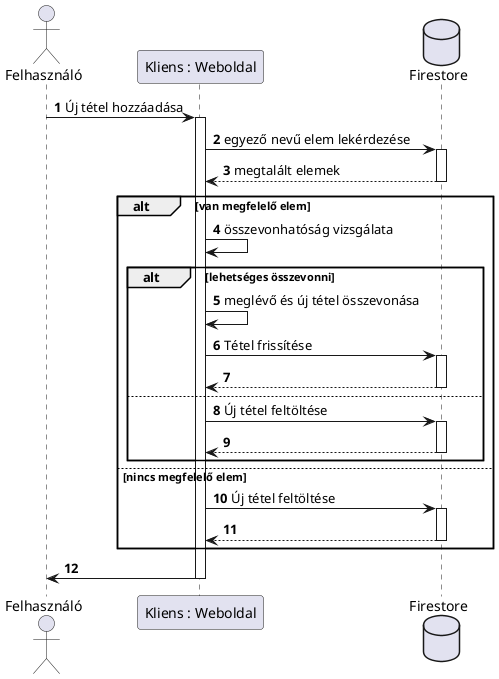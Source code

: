 @startuml clientShoppingListAdd
autonumber

actor "Felhasználó" as user

participant "Kliens : Weboldal" as client

database "Firestore" as db


user -> client : Új tétel hozzáadása
activate client

client -> db : egyező nevű elem lekérdezése
activate db

client <-- db : megtalált elemek
deactivate db

alt van megfelelő elem

    client -> client : összevonhatóság vizsgálata

    alt lehetséges összevonni

        client -> client : meglévő és új tétel összevonása

        client -> db : Tétel frissítése
        activate db

        client <-- db
        deactivate db

    else 

        client -> db : Új tétel feltöltése
        activate db

        client <-- db
        deactivate db

    end

else nincs megfelelő elem

    client -> db : Új tétel feltöltése
    activate db

    client <-- db
    deactivate db

end


user <- client
deactivate client


@enduml